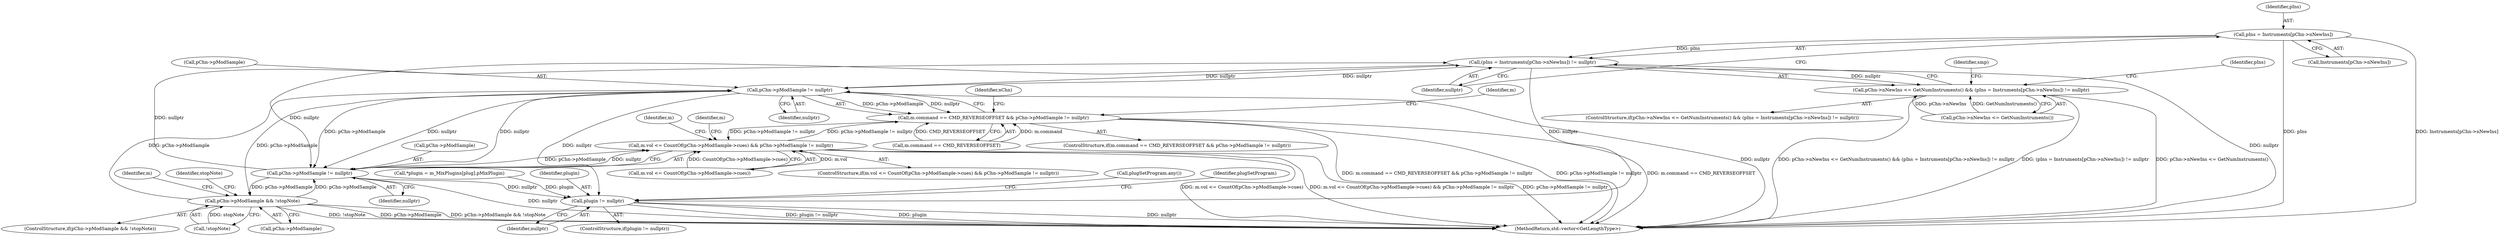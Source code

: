 digraph "0_openmpt_492022c7297ede682161d9c0ec2de15526424e76@array" {
"1001228" [label="(Call,pIns = Instruments[pChn->nNewIns])"];
"1001227" [label="(Call,(pIns = Instruments[pChn->nNewIns]) != nullptr)"];
"1001221" [label="(Call,pChn->nNewIns <= GetNumInstruments() && (pIns = Instruments[pChn->nNewIns]) != nullptr)"];
"1002797" [label="(Call,pChn->pModSample != nullptr)"];
"1002791" [label="(Call,m.command == CMD_REVERSEOFFSET && pChn->pModSample != nullptr)"];
"1002828" [label="(Call,m.vol <= CountOf(pChn->pModSample->cues) && pChn->pModSample != nullptr)"];
"1002839" [label="(Call,pChn->pModSample != nullptr)"];
"1002977" [label="(Call,pChn->pModSample && !stopNote)"];
"1003846" [label="(Call,plugin != nullptr)"];
"1001222" [label="(Call,pChn->nNewIns <= GetNumInstruments())"];
"1002849" [label="(Identifier,m)"];
"1002804" [label="(Identifier,nChn)"];
"1003923" [label="(MethodReturn,std::vector<GetLengthType>)"];
"1002839" [label="(Call,pChn->pModSample != nullptr)"];
"1002791" [label="(Call,m.command == CMD_REVERSEOFFSET && pChn->pModSample != nullptr)"];
"1002801" [label="(Identifier,nullptr)"];
"1001229" [label="(Identifier,pIns)"];
"1002828" [label="(Call,m.vol <= CountOf(pChn->pModSample->cues) && pChn->pModSample != nullptr)"];
"1003846" [label="(Call,plugin != nullptr)"];
"1002823" [label="(Identifier,m)"];
"1002840" [label="(Call,pChn->pModSample)"];
"1002978" [label="(Call,pChn->pModSample)"];
"1002976" [label="(ControlStructure,if(pChn->pModSample && !stopNote))"];
"1003038" [label="(Identifier,stopNote)"];
"1001227" [label="(Call,(pIns = Instruments[pChn->nNewIns]) != nullptr)"];
"1002829" [label="(Call,m.vol <= CountOf(pChn->pModSample->cues))"];
"1002843" [label="(Identifier,nullptr)"];
"1001230" [label="(Call,Instruments[pChn->nNewIns])"];
"1003845" [label="(ControlStructure,if(plugin != nullptr))"];
"1003872" [label="(Call,plugSetProgram.any())"];
"1003853" [label="(Identifier,plugSetProgram)"];
"1002797" [label="(Call,pChn->pModSample != nullptr)"];
"1002981" [label="(Call,!stopNote)"];
"1003838" [label="(Call,*plugin = m_MixPlugins[plug].pMixPlugin)"];
"1003848" [label="(Identifier,nullptr)"];
"1002790" [label="(ControlStructure,if(m.command == CMD_REVERSEOFFSET && pChn->pModSample != nullptr))"];
"1001228" [label="(Call,pIns = Instruments[pChn->nNewIns])"];
"1002827" [label="(ControlStructure,if(m.vol <= CountOf(pChn->pModSample->cues) && pChn->pModSample != nullptr))"];
"1001272" [label="(Identifier,smp)"];
"1001235" [label="(Identifier,nullptr)"];
"1002977" [label="(Call,pChn->pModSample && !stopNote)"];
"1001240" [label="(Identifier,pIns)"];
"1001221" [label="(Call,pChn->nNewIns <= GetNumInstruments() && (pIns = Instruments[pChn->nNewIns]) != nullptr)"];
"1003847" [label="(Identifier,plugin)"];
"1002987" [label="(Identifier,m)"];
"1002798" [label="(Call,pChn->pModSample)"];
"1002883" [label="(Identifier,m)"];
"1001220" [label="(ControlStructure,if(pChn->nNewIns <= GetNumInstruments() && (pIns = Instruments[pChn->nNewIns]) != nullptr))"];
"1002792" [label="(Call,m.command == CMD_REVERSEOFFSET)"];
"1001228" -> "1001227"  [label="AST: "];
"1001228" -> "1001230"  [label="CFG: "];
"1001229" -> "1001228"  [label="AST: "];
"1001230" -> "1001228"  [label="AST: "];
"1001235" -> "1001228"  [label="CFG: "];
"1001228" -> "1003923"  [label="DDG: pIns"];
"1001228" -> "1003923"  [label="DDG: Instruments[pChn->nNewIns]"];
"1001228" -> "1001227"  [label="DDG: pIns"];
"1001227" -> "1001221"  [label="AST: "];
"1001227" -> "1001235"  [label="CFG: "];
"1001235" -> "1001227"  [label="AST: "];
"1001221" -> "1001227"  [label="CFG: "];
"1001227" -> "1003923"  [label="DDG: nullptr"];
"1001227" -> "1001221"  [label="DDG: nullptr"];
"1002839" -> "1001227"  [label="DDG: nullptr"];
"1002797" -> "1001227"  [label="DDG: nullptr"];
"1001227" -> "1002797"  [label="DDG: nullptr"];
"1001227" -> "1002839"  [label="DDG: nullptr"];
"1001227" -> "1003846"  [label="DDG: nullptr"];
"1001221" -> "1001220"  [label="AST: "];
"1001221" -> "1001222"  [label="CFG: "];
"1001222" -> "1001221"  [label="AST: "];
"1001240" -> "1001221"  [label="CFG: "];
"1001272" -> "1001221"  [label="CFG: "];
"1001221" -> "1003923"  [label="DDG: pChn->nNewIns <= GetNumInstruments() && (pIns = Instruments[pChn->nNewIns]) != nullptr"];
"1001221" -> "1003923"  [label="DDG: (pIns = Instruments[pChn->nNewIns]) != nullptr"];
"1001221" -> "1003923"  [label="DDG: pChn->nNewIns <= GetNumInstruments()"];
"1001222" -> "1001221"  [label="DDG: pChn->nNewIns"];
"1001222" -> "1001221"  [label="DDG: GetNumInstruments()"];
"1002797" -> "1002791"  [label="AST: "];
"1002797" -> "1002801"  [label="CFG: "];
"1002798" -> "1002797"  [label="AST: "];
"1002801" -> "1002797"  [label="AST: "];
"1002791" -> "1002797"  [label="CFG: "];
"1002797" -> "1003923"  [label="DDG: nullptr"];
"1002797" -> "1002791"  [label="DDG: pChn->pModSample"];
"1002797" -> "1002791"  [label="DDG: nullptr"];
"1002977" -> "1002797"  [label="DDG: pChn->pModSample"];
"1002839" -> "1002797"  [label="DDG: nullptr"];
"1002797" -> "1002839"  [label="DDG: pChn->pModSample"];
"1002797" -> "1002839"  [label="DDG: nullptr"];
"1002797" -> "1002977"  [label="DDG: pChn->pModSample"];
"1002797" -> "1003846"  [label="DDG: nullptr"];
"1002791" -> "1002790"  [label="AST: "];
"1002791" -> "1002792"  [label="CFG: "];
"1002792" -> "1002791"  [label="AST: "];
"1002804" -> "1002791"  [label="CFG: "];
"1002823" -> "1002791"  [label="CFG: "];
"1002791" -> "1003923"  [label="DDG: m.command == CMD_REVERSEOFFSET && pChn->pModSample != nullptr"];
"1002791" -> "1003923"  [label="DDG: pChn->pModSample != nullptr"];
"1002791" -> "1003923"  [label="DDG: m.command == CMD_REVERSEOFFSET"];
"1002792" -> "1002791"  [label="DDG: m.command"];
"1002792" -> "1002791"  [label="DDG: CMD_REVERSEOFFSET"];
"1002828" -> "1002791"  [label="DDG: pChn->pModSample != nullptr"];
"1002791" -> "1002828"  [label="DDG: pChn->pModSample != nullptr"];
"1002828" -> "1002827"  [label="AST: "];
"1002828" -> "1002829"  [label="CFG: "];
"1002828" -> "1002839"  [label="CFG: "];
"1002829" -> "1002828"  [label="AST: "];
"1002839" -> "1002828"  [label="AST: "];
"1002849" -> "1002828"  [label="CFG: "];
"1002883" -> "1002828"  [label="CFG: "];
"1002828" -> "1003923"  [label="DDG: pChn->pModSample != nullptr"];
"1002828" -> "1003923"  [label="DDG: m.vol <= CountOf(pChn->pModSample->cues)"];
"1002828" -> "1003923"  [label="DDG: m.vol <= CountOf(pChn->pModSample->cues) && pChn->pModSample != nullptr"];
"1002829" -> "1002828"  [label="DDG: m.vol"];
"1002829" -> "1002828"  [label="DDG: CountOf(pChn->pModSample->cues)"];
"1002839" -> "1002828"  [label="DDG: pChn->pModSample"];
"1002839" -> "1002828"  [label="DDG: nullptr"];
"1002839" -> "1002843"  [label="CFG: "];
"1002840" -> "1002839"  [label="AST: "];
"1002843" -> "1002839"  [label="AST: "];
"1002839" -> "1003923"  [label="DDG: nullptr"];
"1002977" -> "1002839"  [label="DDG: pChn->pModSample"];
"1002839" -> "1002977"  [label="DDG: pChn->pModSample"];
"1002839" -> "1003846"  [label="DDG: nullptr"];
"1002977" -> "1002976"  [label="AST: "];
"1002977" -> "1002978"  [label="CFG: "];
"1002977" -> "1002981"  [label="CFG: "];
"1002978" -> "1002977"  [label="AST: "];
"1002981" -> "1002977"  [label="AST: "];
"1002987" -> "1002977"  [label="CFG: "];
"1003038" -> "1002977"  [label="CFG: "];
"1002977" -> "1003923"  [label="DDG: !stopNote"];
"1002977" -> "1003923"  [label="DDG: pChn->pModSample"];
"1002977" -> "1003923"  [label="DDG: pChn->pModSample && !stopNote"];
"1002981" -> "1002977"  [label="DDG: stopNote"];
"1003846" -> "1003845"  [label="AST: "];
"1003846" -> "1003848"  [label="CFG: "];
"1003847" -> "1003846"  [label="AST: "];
"1003848" -> "1003846"  [label="AST: "];
"1003853" -> "1003846"  [label="CFG: "];
"1003872" -> "1003846"  [label="CFG: "];
"1003846" -> "1003923"  [label="DDG: plugin != nullptr"];
"1003846" -> "1003923"  [label="DDG: plugin"];
"1003846" -> "1003923"  [label="DDG: nullptr"];
"1003838" -> "1003846"  [label="DDG: plugin"];
}
